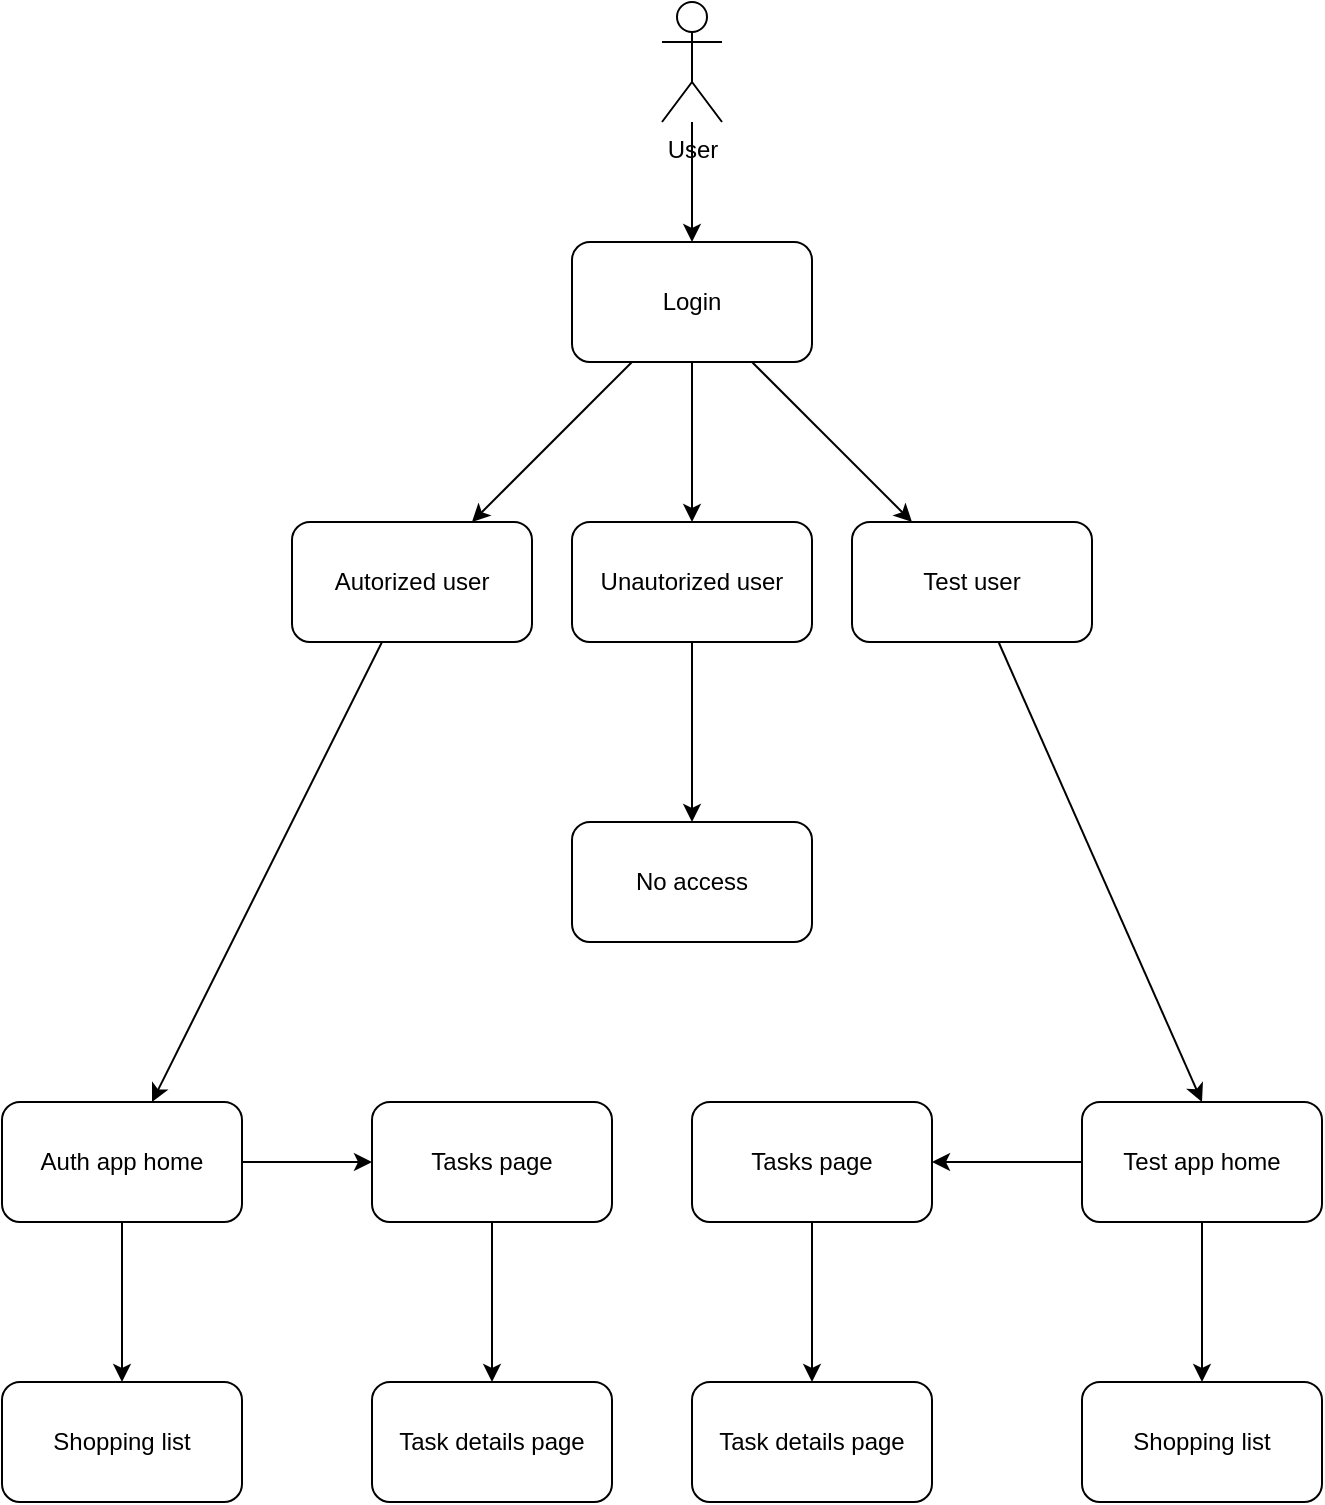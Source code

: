 <mxfile version="12.2.4" pages="1"><diagram id="WhlBgH0PyeX1PH3RGbyw" name="Page-1"><mxGraphModel dx="870" dy="593" grid="1" gridSize="10" guides="1" tooltips="1" connect="1" arrows="1" fold="1" page="1" pageScale="1" pageWidth="850" pageHeight="1100" math="0" shadow="0"><root><mxCell id="0"/><mxCell id="1" parent="0"/><mxCell id="7" value="" style="edgeStyle=none;html=1;entryX=0.75;entryY=0;entryDx=0;entryDy=0;" parent="1" source="2" target="6" edge="1"><mxGeometry relative="1" as="geometry"/></mxCell><mxCell id="14" style="edgeStyle=none;html=1;" parent="1" source="2" target="8" edge="1"><mxGeometry relative="1" as="geometry"/></mxCell><mxCell id="15" style="edgeStyle=none;html=1;entryX=0.5;entryY=0;entryDx=0;entryDy=0;" parent="1" source="2" target="9" edge="1"><mxGeometry relative="1" as="geometry"/></mxCell><mxCell id="2" value="Login" style="rounded=1;whiteSpace=wrap;html=1;" parent="1" vertex="1"><mxGeometry x="385" y="140" width="120" height="60" as="geometry"/></mxCell><mxCell id="42" value="" style="edgeStyle=none;html=1;" parent="1" source="4" target="2" edge="1"><mxGeometry relative="1" as="geometry"/></mxCell><mxCell id="4" value="User" style="shape=umlActor;verticalLabelPosition=bottom;verticalAlign=top;html=1;outlineConnect=0;" parent="1" vertex="1"><mxGeometry x="430" y="20" width="30" height="60" as="geometry"/></mxCell><mxCell id="18" value="" style="edgeStyle=none;html=1;" parent="1" source="6" target="17" edge="1"><mxGeometry relative="1" as="geometry"/></mxCell><mxCell id="6" value="Autorized user" style="rounded=1;whiteSpace=wrap;html=1;" parent="1" vertex="1"><mxGeometry x="245" y="280" width="120" height="60" as="geometry"/></mxCell><mxCell id="24" style="edgeStyle=none;html=1;entryX=0.5;entryY=0;entryDx=0;entryDy=0;" parent="1" source="8" target="20" edge="1"><mxGeometry relative="1" as="geometry"/></mxCell><mxCell id="8" value="Test user" style="rounded=1;whiteSpace=wrap;html=1;" parent="1" vertex="1"><mxGeometry x="525" y="280" width="120" height="60" as="geometry"/></mxCell><mxCell id="26" value="" style="edgeStyle=none;html=1;" parent="1" source="9" target="25" edge="1"><mxGeometry relative="1" as="geometry"/></mxCell><mxCell id="9" value="Unautorized user" style="rounded=1;whiteSpace=wrap;html=1;" parent="1" vertex="1"><mxGeometry x="385" y="280" width="120" height="60" as="geometry"/></mxCell><mxCell id="37" value="" style="edgeStyle=none;html=1;" parent="1" source="17" target="36" edge="1"><mxGeometry relative="1" as="geometry"/></mxCell><mxCell id="39" value="" style="edgeStyle=none;html=1;" parent="1" source="17" target="38" edge="1"><mxGeometry relative="1" as="geometry"/></mxCell><mxCell id="17" value="Auth app home" style="rounded=1;whiteSpace=wrap;html=1;" parent="1" vertex="1"><mxGeometry x="100" y="570" width="120" height="60" as="geometry"/></mxCell><mxCell id="35" value="" style="edgeStyle=none;html=1;" parent="1" source="20" target="34" edge="1"><mxGeometry relative="1" as="geometry"/></mxCell><mxCell id="41" value="" style="edgeStyle=none;html=1;" parent="1" source="20" target="40" edge="1"><mxGeometry relative="1" as="geometry"/></mxCell><mxCell id="20" value="Test app home" style="rounded=1;whiteSpace=wrap;html=1;" parent="1" vertex="1"><mxGeometry x="640" y="570" width="120" height="60" as="geometry"/></mxCell><mxCell id="25" value="No access" style="rounded=1;whiteSpace=wrap;html=1;" parent="1" vertex="1"><mxGeometry x="385" y="430" width="120" height="60" as="geometry"/></mxCell><mxCell id="44" value="" style="edgeStyle=none;html=1;" parent="1" source="34" target="43" edge="1"><mxGeometry relative="1" as="geometry"/></mxCell><mxCell id="34" value="Tasks page" style="whiteSpace=wrap;html=1;rounded=1;" parent="1" vertex="1"><mxGeometry x="445" y="570" width="120" height="60" as="geometry"/></mxCell><mxCell id="46" value="" style="edgeStyle=none;html=1;" parent="1" source="36" target="45" edge="1"><mxGeometry relative="1" as="geometry"/></mxCell><mxCell id="36" value="Tasks page" style="whiteSpace=wrap;html=1;rounded=1;" parent="1" vertex="1"><mxGeometry x="285" y="570" width="120" height="60" as="geometry"/></mxCell><mxCell id="38" value="Shopping list" style="whiteSpace=wrap;html=1;rounded=1;" parent="1" vertex="1"><mxGeometry x="100" y="710" width="120" height="60" as="geometry"/></mxCell><mxCell id="40" value="Shopping list" style="whiteSpace=wrap;html=1;rounded=1;" parent="1" vertex="1"><mxGeometry x="640" y="710" width="120" height="60" as="geometry"/></mxCell><mxCell id="43" value="Task details page" style="whiteSpace=wrap;html=1;rounded=1;" parent="1" vertex="1"><mxGeometry x="445" y="710" width="120" height="60" as="geometry"/></mxCell><mxCell id="45" value="Task details page" style="whiteSpace=wrap;html=1;rounded=1;" parent="1" vertex="1"><mxGeometry x="285" y="710" width="120" height="60" as="geometry"/></mxCell></root></mxGraphModel></diagram></mxfile>